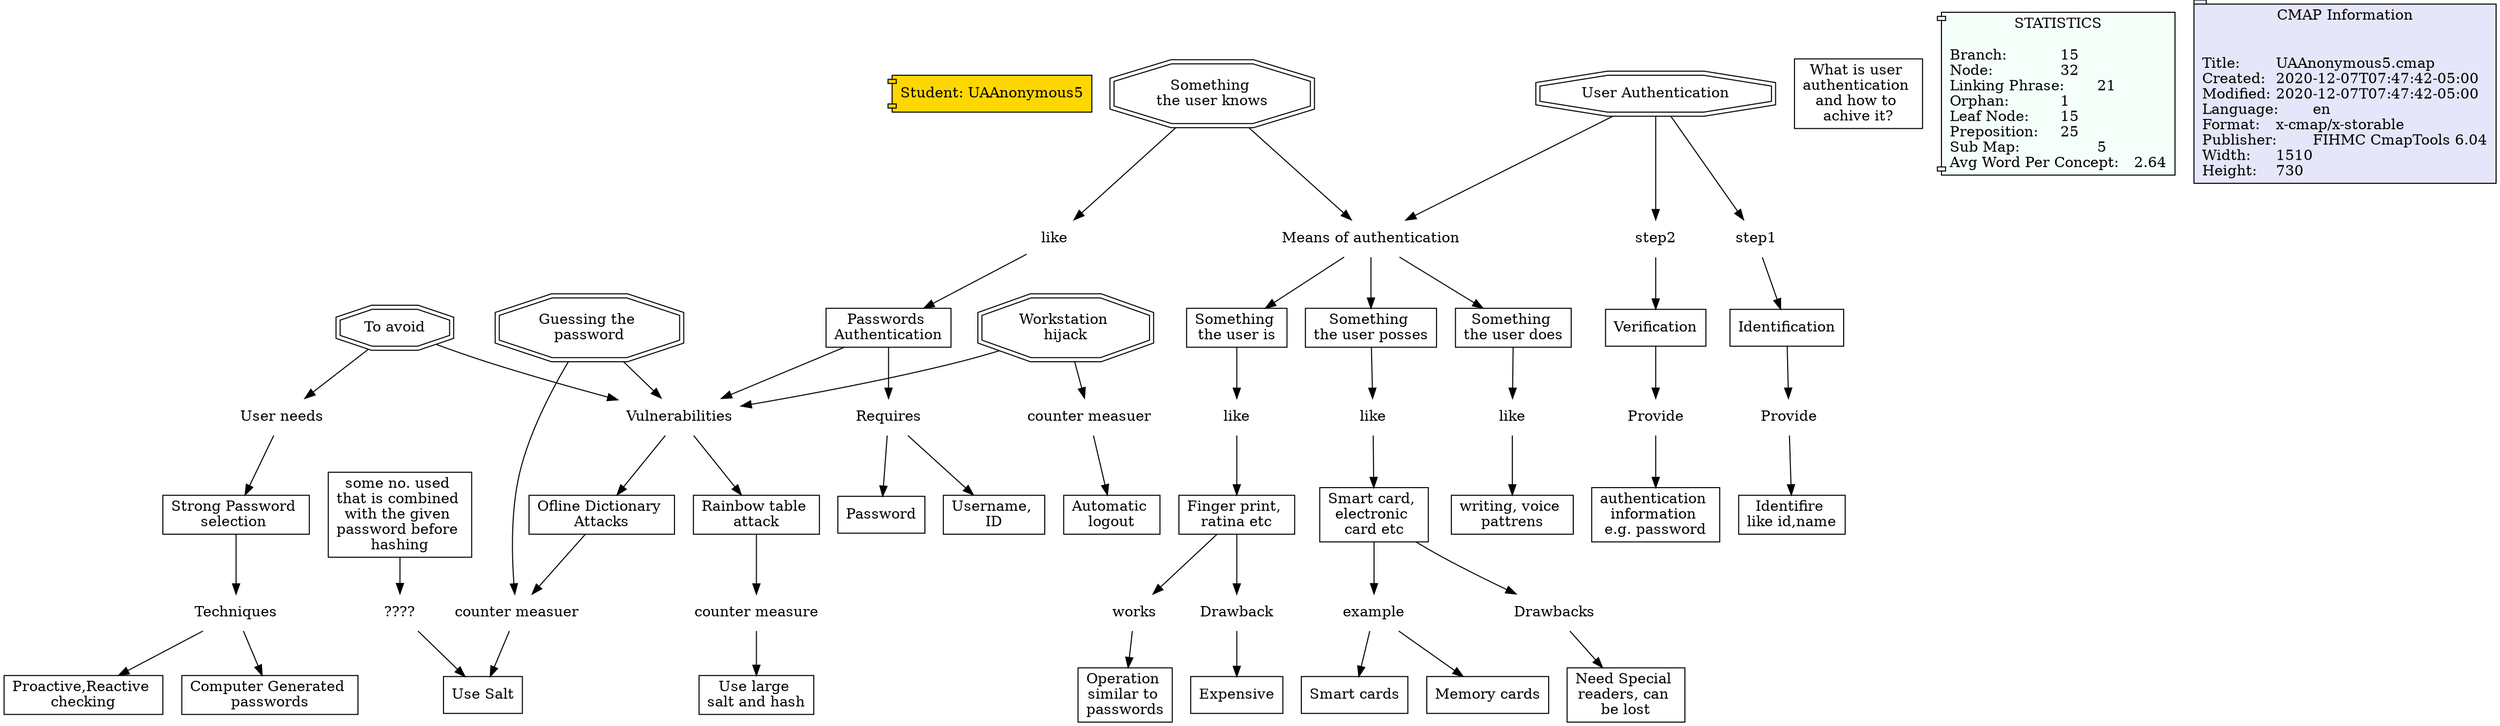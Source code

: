 // The Round Table
digraph {
	Student [label="Student: UAAnonymous5" fillcolor=gold shape=component style=filled]
	"1RRCB94LY-19973C-7N0" [label=Techniques shape=none]
	"1RRCB16ZC-26GYWRD-6YX" [label="Computer Generated 
passwords" fillcolor=white shape=rect style=filled]
	"1RRCB94LY-19973C-7N0" -> "1RRCB16ZC-26GYWRD-6YX" [constraint=true]
	"1RRC8BZDM-1F6T6Z-2WK" [label="Smart card, 
electronic 
card etc" fillcolor=white shape=rect style=filled]
	"1RRCBBNM1-1FC7MS7-7V4" [label=example shape=none]
	"1RRC8BZDM-1F6T6Z-2WK" -> "1RRCBBNM1-1FC7MS7-7V4" [constraint=true]
	"1RRC7RRQT-CFCV3Y-S2" [label=Identification fillcolor=white shape=rect style=filled]
	"1RRC7X8R1-DCKLF-174" [label=Provide shape=none]
	"1RRC7RRQT-CFCV3Y-S2" -> "1RRC7X8R1-DCKLF-174" [constraint=true]
	"1RRCB0GWQ-18MMB2M-6SJ" [label="User needs
" shape=none]
	"1RRC9VHF3-13N3F04-6D9" [label="Strong Password 
selection 
" fillcolor=white shape=rect style=filled]
	"1RRCB0GWQ-18MMB2M-6SJ" -> "1RRC9VHF3-13N3F04-6D9" [constraint=true]
	"1RRC8F86W-1SZ7S1P-36G" [label="Finger print, 
ratina etc
" fillcolor=white shape=rect style=filled]
	"1RRCBP24L-6921V0-8M1" [label=works shape=none]
	"1RRC8F86W-1SZ7S1P-36G" -> "1RRCBP24L-6921V0-8M1" [constraint=true]
	"1RRC7VPM8-18XVZR3-13X" [label=step2 shape=none]
	"1RRC7RSS2-1FLKKPQ-S6" [label=Verification fillcolor=white shape=rect style=filled]
	"1RRC7VPM8-18XVZR3-13X" -> "1RRC7RSS2-1FLKKPQ-S6" [constraint=true]
	"1RRC807XR-2CNGKL3-1H0" [label=Provide shape=none]
	"1RRC7WMJ9-VJ5QR0-154" [label="authentication 
information 
e.g. password
" fillcolor=white shape=rect style=filled]
	"1RRC807XR-2CNGKL3-1H0" -> "1RRC7WMJ9-VJ5QR0-154" [constraint=true]
	"1RRC7RSS2-1FLKKPQ-S6" [label=Verification fillcolor=white shape=rect style=filled]
	"1RRC807XR-2CNGKL3-1H0" [label=Provide shape=none]
	"1RRC7RSS2-1FLKKPQ-S6" -> "1RRC807XR-2CNGKL3-1H0" [constraint=true]
	"1RRC9YJ7J-Y5QVND-6P5" [label="To avoid" fillcolor=white shape=doubleoctagon style=filled]
	"1RRC8TSKX-23GQB3M-4B9" [label=Vulnerabilities shape=none]
	"1RRC9YJ7J-Y5QVND-6P5" -> "1RRC8TSKX-23GQB3M-4B9" [constraint=true]
	"1RRC83VKQ-11XSGWP-1VJ" [label="Something 
the user is
" fillcolor=white shape=rect style=filled]
	"1RRC8FCN7-2C6NDN4-36Q" [label=like shape=none]
	"1RRC83VKQ-11XSGWP-1VJ" -> "1RRC8FCN7-2C6NDN4-36Q" [constraint=true]
	"1RRC9VHF3-13N3F04-6D9" [label="Strong Password 
selection 
" fillcolor=white shape=rect style=filled]
	"1RRCB94LY-19973C-7N0" [label=Techniques shape=none]
	"1RRC9VHF3-13N3F04-6D9" -> "1RRCB94LY-19973C-7N0" [constraint=true]
	"1RRC84DJN-Q2S19N-1WW" [label="Means of authentication
" shape=none]
	"1RRC83T9W-1415VS3-1VD" [label="Something 
the user posses
" fillcolor=white shape=rect style=filled]
	"1RRC84DJN-Q2S19N-1WW" -> "1RRC83T9W-1415VS3-1VD" [constraint=true]
	"1RRC83RGK-23VMPZG-1V8" [label="Something 
the user knows
" fillcolor=white shape=doubleoctagon style=filled]
	"1RRC84DJN-Q2S19N-1WW" [label="Means of authentication
" shape=none]
	"1RRC83RGK-23VMPZG-1V8" -> "1RRC84DJN-Q2S19N-1WW" [constraint=true]
	"1RRC8TSKX-23GQB3M-4B9" [label=Vulnerabilities shape=none]
	"1RRC8N2N7-17BBZJZ-3SW" [label="Rainbow table 
attack" fillcolor=white shape=rect style=filled]
	"1RRC8TSKX-23GQB3M-4B9" -> "1RRC8N2N7-17BBZJZ-3SW" [constraint=true]
	"1RRC9FC7H-1DJ4PTV-5JW" [label="????" shape=none]
	"1RRC98Y58-VDKJ93-561" [label="Use Salt" fillcolor=white shape=rect style=filled]
	"1RRC9FC7H-1DJ4PTV-5JW" -> "1RRC98Y58-VDKJ93-561" [constraint=true]
	"1RRC8BZDM-1F6T6Z-2WK" [label="Smart card, 
electronic 
card etc" fillcolor=white shape=rect style=filled]
	"1RRCBGDC1-1KG3J6J-89D" [label=Drawbacks shape=none]
	"1RRC8BZDM-1F6T6Z-2WK" -> "1RRCBGDC1-1KG3J6J-89D" [constraint=true]
	"1RRC9YJ7J-Y5QVND-6P5" [label="To avoid" fillcolor=white shape=doubleoctagon style=filled]
	"1RRCB0GWQ-18MMB2M-6SJ" [label="User needs
" shape=none]
	"1RRC9YJ7J-Y5QVND-6P5" -> "1RRCB0GWQ-18MMB2M-6SJ" [constraint=true]
	"1RRC83T9W-1415VS3-1VD" [label="Something 
the user posses
" fillcolor=white shape=rect style=filled]
	"1RRC8C6ZH-MC8KGF-2X0" [label=like shape=none]
	"1RRC83T9W-1415VS3-1VD" -> "1RRC8C6ZH-MC8KGF-2X0" [constraint=true]
	"1RRCBN1Y9-1CV5HRG-8JN" [label=Drawback shape=none]
	"1RRCBMJWS-Z40JW3-8J2" [label=Expensive fillcolor=white shape=rect style=filled]
	"1RRCBN1Y9-1CV5HRG-8JN" -> "1RRCBMJWS-Z40JW3-8J2" [constraint=true]
	"1RRC83RGK-23VMPZG-1V8" [label="Something 
the user knows
" fillcolor=white shape=doubleoctagon style=filled]
	"1RRC8BK4Z-QY982H-2S5" [label=like shape=none]
	"1RRC83RGK-23VMPZG-1V8" -> "1RRC8BK4Z-QY982H-2S5" [constraint=true]
	"1RRC89X3N-143XBPB-2R9" [label="Passwords 
Authentication" fillcolor=white shape=rect style=filled]
	"1RRC8TSKX-23GQB3M-4B9" [label=Vulnerabilities shape=none]
	"1RRC89X3N-143XBPB-2R9" -> "1RRC8TSKX-23GQB3M-4B9" [constraint=true]
	"1RRC6SP6L-JBCPTC-8H" [label="User Authentication
" fillcolor=white shape=doubleoctagon style=filled]
	"1RRC84DJN-Q2S19N-1WW" [label="Means of authentication
" shape=none]
	"1RRC6SP6L-JBCPTC-8H" -> "1RRC84DJN-Q2S19N-1WW" [constraint=true]
	"1RRC8N14V-MP0J9P-3SR" [label="Guessing the 
password" fillcolor=white shape=doubleoctagon style=filled]
	"1RRC8TSKX-23GQB3M-4B9" [label=Vulnerabilities shape=none]
	"1RRC8N14V-MP0J9P-3SR" -> "1RRC8TSKX-23GQB3M-4B9" [constraint=true]
	"1RRC8C6ZH-MC8KGF-2X0" [label=like shape=none]
	"1RRC8BZDM-1F6T6Z-2WK" [label="Smart card, 
electronic 
card etc" fillcolor=white shape=rect style=filled]
	"1RRC8C6ZH-MC8KGF-2X0" -> "1RRC8BZDM-1F6T6Z-2WK" [constraint=true]
	"1RRC84DJN-Q2S19N-1WW" [label="Means of authentication
" shape=none]
	"1RRC83WCD-157DRQ4-1VN" [label="Something 
the user does
" fillcolor=white shape=rect style=filled]
	"1RRC84DJN-Q2S19N-1WW" -> "1RRC83WCD-157DRQ4-1VN" [constraint=true]
	"1RRC9TM0T-MT7V7-688" [label=Requires shape=none]
	"1RRC8NDLX-C3313B-3T8" [label="Username, 
ID" fillcolor=white shape=rect style=filled]
	"1RRC9TM0T-MT7V7-688" -> "1RRC8NDLX-C3313B-3T8" [constraint=true]
	"1RRC99C15-QMKPW0-574" [label="counter measuer
" shape=none]
	"1RRC98Y58-VDKJ93-561" [label="Use Salt" fillcolor=white shape=rect style=filled]
	"1RRC99C15-QMKPW0-574" -> "1RRC98Y58-VDKJ93-561" [constraint=true]
	"1RRC8FCN7-2C6NDN4-36Q" [label=like shape=none]
	"1RRC8F86W-1SZ7S1P-36G" [label="Finger print, 
ratina etc
" fillcolor=white shape=rect style=filled]
	"1RRC8FCN7-2C6NDN4-36Q" -> "1RRC8F86W-1SZ7S1P-36G" [constraint=true]
	"1RRC89X3N-143XBPB-2R9" [label="Passwords 
Authentication" fillcolor=white shape=rect style=filled]
	"1RRC9TM0T-MT7V7-688" [label=Requires shape=none]
	"1RRC89X3N-143XBPB-2R9" -> "1RRC9TM0T-MT7V7-688" [constraint=true]
	"1RRC9TM0T-MT7V7-688" [label=Requires shape=none]
	"1RRC8NGRY-T6667Z-3TD" [label=Password fillcolor=white shape=rect style=filled]
	"1RRC9TM0T-MT7V7-688" -> "1RRC8NGRY-T6667Z-3TD" [constraint=true]
	"1RRC9KJ2K-H0JN15-5VC" [label="counter measure
" shape=none]
	"1RRC9K2QT-2DS6K3S-5T5" [label="Use large 
salt and hash
" fillcolor=white shape=rect style=filled]
	"1RRC9KJ2K-H0JN15-5VC" -> "1RRC9K2QT-2DS6K3S-5T5" [constraint=true]
	"1RRCBBNM1-1FC7MS7-7V4" [label=example shape=none]
	"1RRCBBJLJ-SD0WGG-7TR" [label="Memory cards
" fillcolor=white shape=rect style=filled]
	"1RRCBBNM1-1FC7MS7-7V4" -> "1RRCBBJLJ-SD0WGG-7TR" [constraint=true]
	"1RRC7VK3W-25X1GN4-137" [label=step1 shape=none]
	"1RRC7RRQT-CFCV3Y-S2" [label=Identification fillcolor=white shape=rect style=filled]
	"1RRC7VK3W-25X1GN4-137" -> "1RRC7RRQT-CFCV3Y-S2" [constraint=true]
	"1RRC8F86W-1SZ7S1P-36G" [label="Finger print, 
ratina etc
" fillcolor=white shape=rect style=filled]
	"1RRCBN1Y9-1CV5HRG-8JN" [label=Drawback shape=none]
	"1RRC8F86W-1SZ7S1P-36G" -> "1RRCBN1Y9-1CV5HRG-8JN" [constraint=true]
	"1RRC6SP6L-JBCPTC-8H" [label="User Authentication
" fillcolor=white shape=doubleoctagon style=filled]
	"1RRC7VPM8-18XVZR3-13X" [label=step2 shape=none]
	"1RRC6SP6L-JBCPTC-8H" -> "1RRC7VPM8-18XVZR3-13X" [constraint=true]
	"1RRC8TSKX-23GQB3M-4B9" [label=Vulnerabilities shape=none]
	"1RRC8MY9H-SK6C3L-3SH" [label="Ofline Dictionary 
Attacks" fillcolor=white shape=rect style=filled]
	"1RRC8TSKX-23GQB3M-4B9" -> "1RRC8MY9H-SK6C3L-3SH" [constraint=true]
	"1RRCBGDC1-1KG3J6J-89D" [label=Drawbacks shape=none]
	"1RRCBG8BJ-MQ5BDG-894" [label="Need Special 
readers, can 
be lost" fillcolor=white shape=rect style=filled]
	"1RRCBGDC1-1KG3J6J-89D" -> "1RRCBG8BJ-MQ5BDG-894" [constraint=true]
	"1RRC8N2N7-17BBZJZ-3SW" [label="Rainbow table 
attack" fillcolor=white shape=rect style=filled]
	"1RRC9KJ2K-H0JN15-5VC" [label="counter measure
" shape=none]
	"1RRC8N2N7-17BBZJZ-3SW" -> "1RRC9KJ2K-H0JN15-5VC" [constraint=true]
	"1RRC8MY9H-SK6C3L-3SH" [label="Ofline Dictionary 
Attacks" fillcolor=white shape=rect style=filled]
	"1RRC99C15-QMKPW0-574" [label="counter measuer
" shape=none]
	"1RRC8MY9H-SK6C3L-3SH" -> "1RRC99C15-QMKPW0-574" [constraint=true]
	"1RRCBP24L-6921V0-8M1" [label=works shape=none]
	"1RRCBNP4L-W9QXYH-8KW" [label="Operation 
similar to 
passwords" fillcolor=white shape=rect style=filled]
	"1RRCBP24L-6921V0-8M1" -> "1RRCBNP4L-W9QXYH-8KW" [constraint=true]
	"1RRC8HLSV-1WCMK9T-3H3" [label=like shape=none]
	"1RRC8G5G8-48CK67-38F" [label="writing, voice 
pattrens" fillcolor=white shape=rect style=filled]
	"1RRC8HLSV-1WCMK9T-3H3" -> "1RRC8G5G8-48CK67-38F" [constraint=true]
	"1RRC8BK4Z-QY982H-2S5" [label=like shape=none]
	"1RRC89X3N-143XBPB-2R9" [label="Passwords 
Authentication" fillcolor=white shape=rect style=filled]
	"1RRC8BK4Z-QY982H-2S5" -> "1RRC89X3N-143XBPB-2R9" [constraint=true]
	"1RRCB94LY-19973C-7N0" [label=Techniques shape=none]
	"1RRCB180M-4DSG21-6Z1" [label="Proactive,Reactive 
checking" fillcolor=white shape=rect style=filled]
	"1RRCB94LY-19973C-7N0" -> "1RRCB180M-4DSG21-6Z1" [constraint=true]
	"1RRC9561V-WCLRJJ-50J" [label="counter measuer
" shape=none]
	"1RRC94R1S-1798PTG-4ZG" [label="Automatic 
logout" fillcolor=white shape=rect style=filled]
	"1RRC9561V-WCLRJJ-50J" -> "1RRC94R1S-1798PTG-4ZG" [constraint=true]
	"1RRC8MZKG-25QN1PV-3SM" [label="Workstation 
hijack" fillcolor=white shape=doubleoctagon style=filled]
	"1RRC9561V-WCLRJJ-50J" [label="counter measuer
" shape=none]
	"1RRC8MZKG-25QN1PV-3SM" -> "1RRC9561V-WCLRJJ-50J" [constraint=true]
	"1RRC8MZKG-25QN1PV-3SM" [label="Workstation 
hijack" fillcolor=white shape=doubleoctagon style=filled]
	"1RRC8TSKX-23GQB3M-4B9" [label=Vulnerabilities shape=none]
	"1RRC8MZKG-25QN1PV-3SM" -> "1RRC8TSKX-23GQB3M-4B9" [constraint=true]
	"1RRC8N14V-MP0J9P-3SR" [label="Guessing the 
password" fillcolor=white shape=doubleoctagon style=filled]
	"1RRC99C15-QMKPW0-574" [label="counter measuer
" shape=none]
	"1RRC8N14V-MP0J9P-3SR" -> "1RRC99C15-QMKPW0-574" [constraint=true]
	"1RRCBBNM1-1FC7MS7-7V4" [label=example shape=none]
	"1RRCBBKH7-2BGHM40-7TW" [label="Smart cards
" fillcolor=white shape=rect style=filled]
	"1RRCBBNM1-1FC7MS7-7V4" -> "1RRCBBKH7-2BGHM40-7TW" [constraint=true]
	"1RRC6SP6L-JBCPTC-8H" [label="User Authentication
" fillcolor=white shape=doubleoctagon style=filled]
	"1RRC7VK3W-25X1GN4-137" [label=step1 shape=none]
	"1RRC6SP6L-JBCPTC-8H" -> "1RRC7VK3W-25X1GN4-137" [constraint=true]
	"1RRC7X8R1-DCKLF-174" [label=Provide shape=none]
	"1RRC7WJLL-1SG7H40-150" [label="Identifire 
like id,name
" fillcolor=white shape=rect style=filled]
	"1RRC7X8R1-DCKLF-174" -> "1RRC7WJLL-1SG7H40-150" [constraint=true]
	"1RRC83WCD-157DRQ4-1VN" [label="Something 
the user does
" fillcolor=white shape=rect style=filled]
	"1RRC8HLSV-1WCMK9T-3H3" [label=like shape=none]
	"1RRC83WCD-157DRQ4-1VN" -> "1RRC8HLSV-1WCMK9T-3H3" [constraint=true]
	"1RRC84DJN-Q2S19N-1WW" [label="Means of authentication
" shape=none]
	"1RRC83VKQ-11XSGWP-1VJ" [label="Something 
the user is
" fillcolor=white shape=rect style=filled]
	"1RRC84DJN-Q2S19N-1WW" -> "1RRC83VKQ-11XSGWP-1VJ" [constraint=true]
	"1RRC9BG0Z-12F79N8-58R" [label="some no. used 
that is combined 
with the given 
password before 
hashing" fillcolor=white shape=rect style=filled]
	"1RRC9FC7H-1DJ4PTV-5JW" [label="????" shape=none]
	"1RRC9BG0Z-12F79N8-58R" -> "1RRC9FC7H-1DJ4PTV-5JW" [constraint=true]
	"1RRCBR0S3-GYGST1-942" [label="What is user 
authentication 
and how to 
achive it?
" fillcolor=white shape=rect style=filled]
	statictics [label="STATISTICS
\lBranch:		15\lNode:		32\lLinking Phrase:	21\lOrphan:		1\lLeaf Node:	15\lPreposition:	25\lSub Map:		5\lAvg Word Per Concept:	2.64\l" Gsplines=true fillcolor="#F5FFFA" shape=component style=filled]
	file_info [label="CMAP Information

\lTitle:	UAAnonymous5.cmap\lCreated:	2020-12-07T07:47:42-05:00\lModified:	2020-12-07T07:47:42-05:00\lLanguage:	en\lFormat:	x-cmap/x-storable\lPublisher:	FIHMC CmapTools 6.04\lWidth:	1510\lHeight:	730\l" Gsplines=true fillcolor="#E6E6FA" shape=tab style=filled]
}
